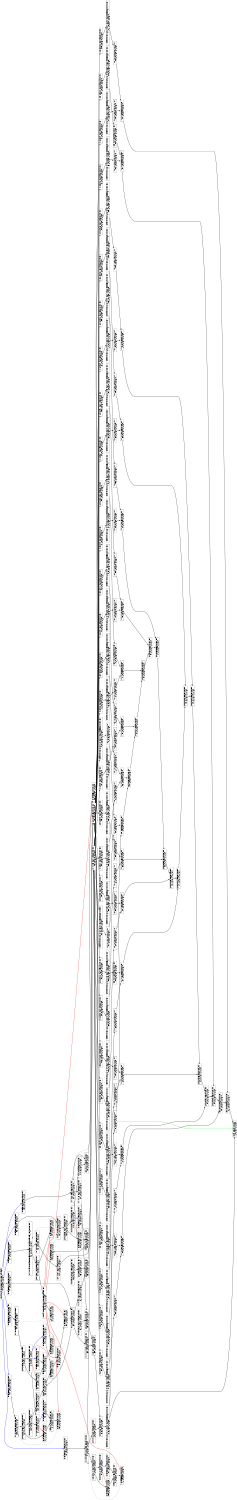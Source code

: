 digraph Region_18 {
	graph [ nslimit = "1000.0",
	orientation = landscape,
		center = true,
	page = "8.5,11",
	compound=true,
	size = "10,7.5" ] ;
"Op_172" [ fontname = "Helvetica" shape = box, label = " LOOPSTART C=0x0BB=for.cond30.preheader,
172, ASAP=-1, ALAP=-1"]
"Op_0" [ fontname = "Helvetica" shape = box, label = " phi tmp_cse_var_6.0396 BB=for.body32,
0, ASAP=-1, ALAP=-1"]
"Op_1" [ fontname = "Helvetica" shape = box, label = " add add241  C=0x1BB=for.body32,
1, ASAP=-1, ALAP=-1"]
"Op_2" [ fontname = "Helvetica" shape = box, label = " select .add241 BB=for.body32,
2, ASAP=-1, ALAP=-1"]
"Op_3" [ fontname = "Helvetica" shape = box, label = " icmp cmp242  C=0x30BB=for.body32,
3, ASAP=-1, ALAP=-1"]
"Op_4" [ fontname = "Helvetica" shape = box, label = " ashr shr45  C=0x3BB=for.body32,
4, ASAP=-1, ALAP=-1"]
"Op_5" [ fontname = "Helvetica" shape = box, label = " add add46 BB=for.body32,
5, ASAP=-1, ALAP=-1"]
"Op_6" [ fontname = "Helvetica" shape = box, label = " getelementptr arrayidx47  C=0x0 C=0xffffffffBB=for.body32,
6, ASAP=-1, ALAP=-1"]
"Op_7" [ fontname = "Helvetica" shape = box, label = " store  BB=for.body32,
7, ASAP=-1, ALAP=-1"]
"Op_8" [ fontname = "Helvetica" shape = box, label = " load manupa2 BB=for.body32,
8, ASAP=-1, ALAP=-1"]
"Op_9" [ fontname = "Helvetica" shape = box, label = " add add53 BB=for.body32,
9, ASAP=-1, ALAP=-1"]
"Op_10" [ fontname = "Helvetica" shape = box, label = " add add65 BB=for.body32,
10, ASAP=-1, ALAP=-1"]
"Op_11" [ fontname = "Helvetica" shape = box, label = " add add77 BB=for.body32,
11, ASAP=-1, ALAP=-1"]
"Op_12" [ fontname = "Helvetica" shape = box, label = " add add89 BB=for.body32,
12, ASAP=-1, ALAP=-1"]
"Op_13" [ fontname = "Helvetica" shape = box, label = " add add101 BB=for.body32,
13, ASAP=-1, ALAP=-1"]
"Op_14" [ fontname = "Helvetica" shape = box, label = " add add113 BB=for.body32,
14, ASAP=-1, ALAP=-1"]
"Op_15" [ fontname = "Helvetica" shape = box, label = " add add125 BB=for.body32,
15, ASAP=-1, ALAP=-1"]
"Op_16" [ fontname = "Helvetica" shape = box, label = " add add137 BB=for.body32,
16, ASAP=-1, ALAP=-1"]
"Op_17" [ fontname = "Helvetica" shape = box, label = " add add149 BB=for.body32,
17, ASAP=-1, ALAP=-1"]
"Op_18" [ fontname = "Helvetica" shape = box, label = " add add161 BB=for.body32,
18, ASAP=-1, ALAP=-1"]
"Op_19" [ fontname = "Helvetica" shape = box, label = " add add173 BB=for.body32,
19, ASAP=-1, ALAP=-1"]
"Op_20" [ fontname = "Helvetica" shape = box, label = " add add185 BB=for.body32,
20, ASAP=-1, ALAP=-1"]
"Op_21" [ fontname = "Helvetica" shape = box, label = " add add197 BB=for.body32,
21, ASAP=-1, ALAP=-1"]
"Op_22" [ fontname = "Helvetica" shape = box, label = " add add209 BB=for.body32,
22, ASAP=-1, ALAP=-1"]
"Op_23" [ fontname = "Helvetica" shape = box, label = " add add221 BB=for.body32,
23, ASAP=-1, ALAP=-1"]
"Op_24" [ fontname = "Helvetica" shape = box, label = " add add233 BB=for.body32,
24, ASAP=-1, ALAP=-1"]
"Op_34" [ fontname = "Helvetica" shape = box, label = " or add205  C=0xdBB=for.body32,
34, ASAP=-1, ALAP=-1"]
"Op_25" [ fontname = "Helvetica" shape = box, label = " shl mul33  C=0x4BB=for.body32,
25, ASAP=-1, ALAP=-1"]
"Op_26" [ fontname = "Helvetica" shape = box, label = " or add229  C=0xfBB=for.body32,
26, ASAP=-1, ALAP=-1"]
"Op_27" [ fontname = "Helvetica" shape = box, label = " getelementptr arrayidx230  C=0x0 C=0xffffffffBB=for.body32,
27, ASAP=-1, ALAP=-1"]
"Op_28" [ fontname = "Helvetica" shape = box, label = " load manupa34 BB=for.body32,
28, ASAP=-1, ALAP=-1"]
"Op_29" [ fontname = "Helvetica" shape = box, label = " mul mul232 BB=for.body32,
29, ASAP=-1, ALAP=-1"]
"Op_30" [ fontname = "Helvetica" shape = box, label = " or add217  C=0xeBB=for.body32,
30, ASAP=-1, ALAP=-1"]
"Op_31" [ fontname = "Helvetica" shape = box, label = " getelementptr arrayidx218  C=0x0 C=0xffffffffBB=for.body32,
31, ASAP=-1, ALAP=-1"]
"Op_32" [ fontname = "Helvetica" shape = box, label = " load manupa32 BB=for.body32,
32, ASAP=-1, ALAP=-1"]
"Op_33" [ fontname = "Helvetica" shape = box, label = " mul mul220 BB=for.body32,
33, ASAP=-1, ALAP=-1"]
"Op_58" [ fontname = "Helvetica" shape = box, label = " or add133  C=0x7BB=for.body32,
58, ASAP=-1, ALAP=-1"]
"Op_59" [ fontname = "Helvetica" shape = box, label = " getelementptr arrayidx134  C=0x0 C=0xffffffffBB=for.body32,
59, ASAP=-1, ALAP=-1"]
"Op_60" [ fontname = "Helvetica" shape = box, label = " load manupa18 BB=for.body32,
60, ASAP=-1, ALAP=-1"]
"Op_35" [ fontname = "Helvetica" shape = box, label = " getelementptr arrayidx206  C=0x0 C=0xffffffffBB=for.body32,
35, ASAP=-1, ALAP=-1"]
"Op_36" [ fontname = "Helvetica" shape = box, label = " load manupa30 BB=for.body32,
36, ASAP=-1, ALAP=-1"]
"Op_37" [ fontname = "Helvetica" shape = box, label = " mul mul208 BB=for.body32,
37, ASAP=-1, ALAP=-1"]
"Op_38" [ fontname = "Helvetica" shape = box, label = " or add193  C=0xcBB=for.body32,
38, ASAP=-1, ALAP=-1"]
"Op_39" [ fontname = "Helvetica" shape = box, label = " getelementptr arrayidx194  C=0x0 C=0xffffffffBB=for.body32,
39, ASAP=-1, ALAP=-1"]
"Op_40" [ fontname = "Helvetica" shape = box, label = " load manupa28 BB=for.body32,
40, ASAP=-1, ALAP=-1"]
"Op_41" [ fontname = "Helvetica" shape = box, label = " mul mul196 BB=for.body32,
41, ASAP=-1, ALAP=-1"]
"Op_42" [ fontname = "Helvetica" shape = box, label = " or add181  C=0xbBB=for.body32,
42, ASAP=-1, ALAP=-1"]
"Op_43" [ fontname = "Helvetica" shape = box, label = " getelementptr arrayidx182  C=0x0 C=0xffffffffBB=for.body32,
43, ASAP=-1, ALAP=-1"]
"Op_44" [ fontname = "Helvetica" shape = box, label = " load manupa26 BB=for.body32,
44, ASAP=-1, ALAP=-1"]
"Op_45" [ fontname = "Helvetica" shape = box, label = " mul mul184 BB=for.body32,
45, ASAP=-1, ALAP=-1"]
"Op_46" [ fontname = "Helvetica" shape = box, label = " or add169  C=0xaBB=for.body32,
46, ASAP=-1, ALAP=-1"]
"Op_47" [ fontname = "Helvetica" shape = box, label = " getelementptr arrayidx170  C=0x0 C=0xffffffffBB=for.body32,
47, ASAP=-1, ALAP=-1"]
"Op_48" [ fontname = "Helvetica" shape = box, label = " load manupa24 BB=for.body32,
48, ASAP=-1, ALAP=-1"]
"Op_49" [ fontname = "Helvetica" shape = box, label = " mul mul172 BB=for.body32,
49, ASAP=-1, ALAP=-1"]
"Op_50" [ fontname = "Helvetica" shape = box, label = " or add157  C=0x9BB=for.body32,
50, ASAP=-1, ALAP=-1"]
"Op_51" [ fontname = "Helvetica" shape = box, label = " getelementptr arrayidx158  C=0x0 C=0xffffffffBB=for.body32,
51, ASAP=-1, ALAP=-1"]
"Op_52" [ fontname = "Helvetica" shape = box, label = " load manupa22 BB=for.body32,
52, ASAP=-1, ALAP=-1"]
"Op_53" [ fontname = "Helvetica" shape = box, label = " mul mul160 BB=for.body32,
53, ASAP=-1, ALAP=-1"]
"Op_54" [ fontname = "Helvetica" shape = box, label = " or add145  C=0x8BB=for.body32,
54, ASAP=-1, ALAP=-1"]
"Op_55" [ fontname = "Helvetica" shape = box, label = " getelementptr arrayidx146  C=0x0 C=0xffffffffBB=for.body32,
55, ASAP=-1, ALAP=-1"]
"Op_56" [ fontname = "Helvetica" shape = box, label = " load manupa20 BB=for.body32,
56, ASAP=-1, ALAP=-1"]
"Op_57" [ fontname = "Helvetica" shape = box, label = " mul mul148 BB=for.body32,
57, ASAP=-1, ALAP=-1"]
"Op_115" [ fontname = "Helvetica" shape = box, label = " add add178  C=0xbBB=for.body32,
115, ASAP=-1, ALAP=-1"]
"Op_116" [ fontname = "Helvetica" shape = box, label = " getelementptr arrayidx179  C=0x0 C=0xffffffffBB=for.body32,
116, ASAP=-1, ALAP=-1"]
"Op_117" [ fontname = "Helvetica" shape = box, label = " load manupa25 BB=for.body32,
117, ASAP=-1, ALAP=-1"]
"Op_118" [ fontname = "Helvetica" shape = box, label = " add add166  C=0xaBB=for.body32,
118, ASAP=-1, ALAP=-1"]
"Op_119" [ fontname = "Helvetica" shape = box, label = " getelementptr arrayidx167  C=0x0 C=0xffffffffBB=for.body32,
119, ASAP=-1, ALAP=-1"]
"Op_61" [ fontname = "Helvetica" shape = box, label = " mul mul136 BB=for.body32,
61, ASAP=-1, ALAP=-1"]
"Op_62" [ fontname = "Helvetica" shape = box, label = " or add121  C=0x6BB=for.body32,
62, ASAP=-1, ALAP=-1"]
"Op_63" [ fontname = "Helvetica" shape = box, label = " getelementptr arrayidx122  C=0x0 C=0xffffffffBB=for.body32,
63, ASAP=-1, ALAP=-1"]
"Op_64" [ fontname = "Helvetica" shape = box, label = " load manupa16 BB=for.body32,
64, ASAP=-1, ALAP=-1"]
"Op_65" [ fontname = "Helvetica" shape = box, label = " mul mul124 BB=for.body32,
65, ASAP=-1, ALAP=-1"]
"Op_66" [ fontname = "Helvetica" shape = box, label = " or add109  C=0x5BB=for.body32,
66, ASAP=-1, ALAP=-1"]
"Op_67" [ fontname = "Helvetica" shape = box, label = " getelementptr arrayidx110  C=0x0 C=0xffffffffBB=for.body32,
67, ASAP=-1, ALAP=-1"]
"Op_68" [ fontname = "Helvetica" shape = box, label = " load manupa14 BB=for.body32,
68, ASAP=-1, ALAP=-1"]
"Op_69" [ fontname = "Helvetica" shape = box, label = " mul mul112 BB=for.body32,
69, ASAP=-1, ALAP=-1"]
"Op_70" [ fontname = "Helvetica" shape = box, label = " or add97  C=0x4BB=for.body32,
70, ASAP=-1, ALAP=-1"]
"Op_71" [ fontname = "Helvetica" shape = box, label = " getelementptr arrayidx98  C=0x0 C=0xffffffffBB=for.body32,
71, ASAP=-1, ALAP=-1"]
"Op_72" [ fontname = "Helvetica" shape = box, label = " load manupa12 BB=for.body32,
72, ASAP=-1, ALAP=-1"]
"Op_73" [ fontname = "Helvetica" shape = box, label = " mul mul100 BB=for.body32,
73, ASAP=-1, ALAP=-1"]
"Op_74" [ fontname = "Helvetica" shape = box, label = " or add85  C=0x3BB=for.body32,
74, ASAP=-1, ALAP=-1"]
"Op_75" [ fontname = "Helvetica" shape = box, label = " getelementptr arrayidx86  C=0x0 C=0xffffffffBB=for.body32,
75, ASAP=-1, ALAP=-1"]
"Op_76" [ fontname = "Helvetica" shape = box, label = " load manupa10 BB=for.body32,
76, ASAP=-1, ALAP=-1"]
"Op_77" [ fontname = "Helvetica" shape = box, label = " mul mul88 BB=for.body32,
77, ASAP=-1, ALAP=-1"]
"Op_78" [ fontname = "Helvetica" shape = box, label = " or add73  C=0x2BB=for.body32,
78, ASAP=-1, ALAP=-1"]
"Op_79" [ fontname = "Helvetica" shape = box, label = " getelementptr arrayidx74  C=0x0 C=0xffffffffBB=for.body32,
79, ASAP=-1, ALAP=-1"]
"Op_80" [ fontname = "Helvetica" shape = box, label = " load manupa8 BB=for.body32,
80, ASAP=-1, ALAP=-1"]
"Op_81" [ fontname = "Helvetica" shape = box, label = " mul mul76 BB=for.body32,
81, ASAP=-1, ALAP=-1"]
"Op_82" [ fontname = "Helvetica" shape = box, label = " or add61  C=0x1BB=for.body32,
82, ASAP=-1, ALAP=-1"]
"Op_83" [ fontname = "Helvetica" shape = box, label = " getelementptr arrayidx62  C=0x0 C=0xffffffffBB=for.body32,
83, ASAP=-1, ALAP=-1"]
"Op_84" [ fontname = "Helvetica" shape = box, label = " load manupa6 BB=for.body32,
84, ASAP=-1, ALAP=-1"]
"Op_85" [ fontname = "Helvetica" shape = box, label = " mul mul64 BB=for.body32,
85, ASAP=-1, ALAP=-1"]
"Op_86" [ fontname = "Helvetica" shape = box, label = " getelementptr arrayidx50  C=0x0 C=0xffffffffBB=for.body32,
86, ASAP=-1, ALAP=-1"]
"Op_87" [ fontname = "Helvetica" shape = box, label = " load manupa4 BB=for.body32,
87, ASAP=-1, ALAP=-1"]
"Op_88" [ fontname = "Helvetica" shape = box, label = " mul mul52 BB=for.body32,
88, ASAP=-1, ALAP=-1"]
"Op_89" [ fontname = "Helvetica" shape = box, label = " phi tmp_cse_var_5.0395 BB=for.body32,
89, ASAP=-1, ALAP=-1"]
"Op_90" [ fontname = "Helvetica" shape = box, label = " add add256  C=0x1BB=for.body32,
90, ASAP=-1, ALAP=-1"]
"Op_91" [ fontname = "Helvetica" shape = box, label = " select .add256 BB=for.body32,
91, ASAP=-1, ALAP=-1"]
"Op_92" [ fontname = "Helvetica" shape = box, label = " icmp cmp257  C=0xf0BB=for.body32,
92, ASAP=-1, ALAP=-1"]
"Op_93" [ fontname = "Helvetica" shape = box, label = " select .i_48.1 BB=for.body32,
93, ASAP=-1, ALAP=-1"]
"Op_94" [ fontname = "Helvetica" shape = box, label = " or manupa35 BB=for.body32,
94, ASAP=-1, ALAP=-1"]
"Op_95" [ fontname = "Helvetica" shape = box, label = " select .c48.1 BB=for.body32,
95, ASAP=-1, ALAP=-1"]
"Op_96" [ fontname = "Helvetica" shape = box, label = " phi w_inner_h_fused_oc_fused_rh_fused_rw_outer_fused.0394 BB=for.body32,
96, ASAP=-1, ALAP=-1"]
"Op_97" [ fontname = "Helvetica" shape = box, label = " add inc264  C=0x1BB=for.body32,
97, ASAP=-1, ALAP=-1"]
"Op_98" [ fontname = "Helvetica" shape = box, label = " icmp exitcond398  C=0x2c10BB=for.body32,
98, ASAP=-1, ALAP=-1"]
"Op_99" [ fontname = "Helvetica" shape = box, label = " br  BB=for.body32,
99, ASAP=-1, ALAP=-1"]
"Op_100" [ fontname = "Helvetica" shape = box, label = " shl and  C=0x4BB=for.body32,
100, ASAP=-1, ALAP=-1"]
"Op_101" [ fontname = "Helvetica" shape = box, label = " and mul37  C=0x70BB=for.body32,
101, ASAP=-1, ALAP=-1"]
"Op_102" [ fontname = "Helvetica" shape = box, label = " add add39 BB=for.body32,
102, ASAP=-1, ALAP=-1"]
"Op_103" [ fontname = "Helvetica" shape = box, label = " add add226  C=0xfBB=for.body32,
103, ASAP=-1, ALAP=-1"]
"Op_104" [ fontname = "Helvetica" shape = box, label = " getelementptr arrayidx227  C=0x0 C=0xffffffffBB=for.body32,
104, ASAP=-1, ALAP=-1"]
"Op_105" [ fontname = "Helvetica" shape = box, label = " load manupa33 BB=for.body32,
105, ASAP=-1, ALAP=-1"]
"Op_106" [ fontname = "Helvetica" shape = box, label = " add add214  C=0xeBB=for.body32,
106, ASAP=-1, ALAP=-1"]
"Op_107" [ fontname = "Helvetica" shape = box, label = " getelementptr arrayidx215  C=0x0 C=0xffffffffBB=for.body32,
107, ASAP=-1, ALAP=-1"]
"Op_108" [ fontname = "Helvetica" shape = box, label = " load manupa31 BB=for.body32,
108, ASAP=-1, ALAP=-1"]
"Op_109" [ fontname = "Helvetica" shape = box, label = " add add202  C=0xdBB=for.body32,
109, ASAP=-1, ALAP=-1"]
"Op_110" [ fontname = "Helvetica" shape = box, label = " getelementptr arrayidx203  C=0x0 C=0xffffffffBB=for.body32,
110, ASAP=-1, ALAP=-1"]
"Op_111" [ fontname = "Helvetica" shape = box, label = " load manupa29 BB=for.body32,
111, ASAP=-1, ALAP=-1"]
"Op_112" [ fontname = "Helvetica" shape = box, label = " add add190  C=0xcBB=for.body32,
112, ASAP=-1, ALAP=-1"]
"Op_113" [ fontname = "Helvetica" shape = box, label = " getelementptr arrayidx191  C=0x0 C=0xffffffffBB=for.body32,
113, ASAP=-1, ALAP=-1"]
"Op_114" [ fontname = "Helvetica" shape = box, label = " load manupa27 BB=for.body32,
114, ASAP=-1, ALAP=-1"]
"Op_120" [ fontname = "Helvetica" shape = box, label = " load manupa23 BB=for.body32,
120, ASAP=-1, ALAP=-1"]
"Op_121" [ fontname = "Helvetica" shape = box, label = " add add154  C=0x9BB=for.body32,
121, ASAP=-1, ALAP=-1"]
"Op_122" [ fontname = "Helvetica" shape = box, label = " getelementptr arrayidx155  C=0x0 C=0xffffffffBB=for.body32,
122, ASAP=-1, ALAP=-1"]
"Op_123" [ fontname = "Helvetica" shape = box, label = " load manupa21 BB=for.body32,
123, ASAP=-1, ALAP=-1"]
"Op_124" [ fontname = "Helvetica" shape = box, label = " add add142  C=0x8BB=for.body32,
124, ASAP=-1, ALAP=-1"]
"Op_125" [ fontname = "Helvetica" shape = box, label = " getelementptr arrayidx143  C=0x0 C=0xffffffffBB=for.body32,
125, ASAP=-1, ALAP=-1"]
"Op_126" [ fontname = "Helvetica" shape = box, label = " load manupa19 BB=for.body32,
126, ASAP=-1, ALAP=-1"]
"Op_127" [ fontname = "Helvetica" shape = box, label = " add add130  C=0x7BB=for.body32,
127, ASAP=-1, ALAP=-1"]
"Op_128" [ fontname = "Helvetica" shape = box, label = " getelementptr arrayidx131  C=0x0 C=0xffffffffBB=for.body32,
128, ASAP=-1, ALAP=-1"]
"Op_129" [ fontname = "Helvetica" shape = box, label = " load manupa17 BB=for.body32,
129, ASAP=-1, ALAP=-1"]
"Op_130" [ fontname = "Helvetica" shape = box, label = " add add118  C=0x6BB=for.body32,
130, ASAP=-1, ALAP=-1"]
"Op_131" [ fontname = "Helvetica" shape = box, label = " getelementptr arrayidx119  C=0x0 C=0xffffffffBB=for.body32,
131, ASAP=-1, ALAP=-1"]
"Op_132" [ fontname = "Helvetica" shape = box, label = " load manupa15 BB=for.body32,
132, ASAP=-1, ALAP=-1"]
"Op_133" [ fontname = "Helvetica" shape = box, label = " add add106  C=0x5BB=for.body32,
133, ASAP=-1, ALAP=-1"]
"Op_134" [ fontname = "Helvetica" shape = box, label = " getelementptr arrayidx107  C=0x0 C=0xffffffffBB=for.body32,
134, ASAP=-1, ALAP=-1"]
"Op_135" [ fontname = "Helvetica" shape = box, label = " load manupa13 BB=for.body32,
135, ASAP=-1, ALAP=-1"]
"Op_136" [ fontname = "Helvetica" shape = box, label = " add add94  C=0x4BB=for.body32,
136, ASAP=-1, ALAP=-1"]
"Op_137" [ fontname = "Helvetica" shape = box, label = " getelementptr arrayidx95  C=0x0 C=0xffffffffBB=for.body32,
137, ASAP=-1, ALAP=-1"]
"Op_138" [ fontname = "Helvetica" shape = box, label = " load manupa11 BB=for.body32,
138, ASAP=-1, ALAP=-1"]
"Op_139" [ fontname = "Helvetica" shape = box, label = " add add82  C=0x3BB=for.body32,
139, ASAP=-1, ALAP=-1"]
"Op_140" [ fontname = "Helvetica" shape = box, label = " getelementptr arrayidx83  C=0x0 C=0xffffffffBB=for.body32,
140, ASAP=-1, ALAP=-1"]
"Op_141" [ fontname = "Helvetica" shape = box, label = " load manupa9 BB=for.body32,
141, ASAP=-1, ALAP=-1"]
"Op_142" [ fontname = "Helvetica" shape = box, label = " add add70  C=0x2BB=for.body32,
142, ASAP=-1, ALAP=-1"]
"Op_143" [ fontname = "Helvetica" shape = box, label = " getelementptr arrayidx71  C=0x0 C=0xffffffffBB=for.body32,
143, ASAP=-1, ALAP=-1"]
"Op_144" [ fontname = "Helvetica" shape = box, label = " load manupa7 BB=for.body32,
144, ASAP=-1, ALAP=-1"]
"Op_145" [ fontname = "Helvetica" shape = box, label = " add add58  C=0x1BB=for.body32,
145, ASAP=-1, ALAP=-1"]
"Op_146" [ fontname = "Helvetica" shape = box, label = " getelementptr arrayidx59  C=0x0 C=0xffffffffBB=for.body32,
146, ASAP=-1, ALAP=-1"]
"Op_147" [ fontname = "Helvetica" shape = box, label = " load manupa5 BB=for.body32,
147, ASAP=-1, ALAP=-1"]
"Op_148" [ fontname = "Helvetica" shape = box, label = " getelementptr arrayidx48  C=0x0 C=0xffffffffBB=for.body32,
148, ASAP=-1, ALAP=-1"]
"Op_149" [ fontname = "Helvetica" shape = box, label = " load manupa3 BB=for.body32,
149, ASAP=-1, ALAP=-1"]
"Op_150" [ fontname = "Helvetica" shape = box, label = " phi i_48.0393 BB=for.body32,
150, ASAP=-1, ALAP=-1"]
"Op_151" [ fontname = "Helvetica" shape = box, label = " add i_48.1 BB=for.body32,
151, ASAP=-1, ALAP=-1"]
"Op_152" [ fontname = "Helvetica" shape = box, label = " mul mul40  C=0x468BB=for.body32,
152, ASAP=-1, ALAP=-1"]
"Op_153" [ fontname = "Helvetica" shape = box, label = " add add44 BB=for.body32,
153, ASAP=-1, ALAP=-1"]
"Op_154" [ fontname = "Helvetica" shape = box, label = " mul mul34  C=0x13bBB=for.body32,
154, ASAP=-1, ALAP=-1"]
"Op_155" [ fontname = "Helvetica" shape = box, label = " add add38 BB=for.body32,
155, ASAP=-1, ALAP=-1"]
"Op_156" [ fontname = "Helvetica" shape = box, label = " phi c48.0392 BB=for.body32,
156, ASAP=-1, ALAP=-1"]
"Op_157" [ fontname = "Helvetica" shape = box, label = " add add248  C=0x1BB=for.body32,
157, ASAP=-1, ALAP=-1"]
"Op_158" [ fontname = "Helvetica" shape = box, label = " icmp cmp249  C=0x30BB=for.body32,
158, ASAP=-1, ALAP=-1"]
"Op_159" [ fontname = "Helvetica" shape = box, label = " zext inc252 BB=for.body32,
159, ASAP=-1, ALAP=-1"]
"Op_160" [ fontname = "Helvetica" shape = box, label = " phi i_240.0391 BB=for.body32,
160, ASAP=-1, ALAP=-1"]
"Op_161" [ fontname = "Helvetica" shape = box, label = " add i_240.1 BB=for.body32,
161, ASAP=-1, ALAP=-1"]
"Op_162" [ fontname = "Helvetica" shape = box, label = " mul mul43  C=0x6BB=for.body32,
162, ASAP=-1, ALAP=-1"]
"Op_163" [ fontname = "Helvetica" shape = box, label = " add add42 BB=for.body32,
163, ASAP=-1, ALAP=-1"]
"Op_164" [ fontname = "Helvetica" shape = box, label = " OutLoopLOAD C=0x-1BB=for.body32,
164, ASAP=-1, ALAP=-1"]
"Op_165" [ fontname = "Helvetica" shape = box, label = " add add36 BB=for.body32,
165, ASAP=-1, ALAP=-1"]
"Op_166" [ fontname = "Helvetica" shape = box, label = " OutLoopLOAD C=0x-1BB=for.body32,
166, ASAP=-1, ALAP=-1"]
"Op_167" [ fontname = "Helvetica" shape = box, label = " phi c240.0390 BB=for.body32,
167, ASAP=-1, ALAP=-1"]
"Op_168" [ fontname = "Helvetica" shape = box, label = " add add236  C=0x1BB=for.body32,
168, ASAP=-1, ALAP=-1"]
"Op_169" [ fontname = "Helvetica" shape = box, label = " select c240.1 BB=for.body32,
169, ASAP=-1, ALAP=-1"]
"Op_170" [ fontname = "Helvetica" shape = box, label = " icmp cmp237  C=0xf0BB=for.body32,
170, ASAP=-1, ALAP=-1"]
"Op_171" [ fontname = "Helvetica" shape = box, label = " zext inc239 BB=for.body32,
171, ASAP=-1, ALAP=-1"]
"Op_180" [ fontname = "Helvetica" shape = box, label = " CMERGEBB=for.body32,
180, ASAP=-1, ALAP=-1"]
"Op_181" [ fontname = "Helvetica" shape = box, label = " CMERGE C=0x0BB=for.body32,
181, ASAP=-1, ALAP=-1"]
"Op_182" [ fontname = "Helvetica" shape = box, label = " CMERGEBB=for.body32,
182, ASAP=-1, ALAP=-1"]
"Op_183" [ fontname = "Helvetica" shape = box, label = " CMERGE C=0x0BB=for.body32,
183, ASAP=-1, ALAP=-1"]
"Op_173" [ fontname = "Helvetica" shape = box, label = " CMERGE C=0x0BB=for.body32,
173, ASAP=-1, ALAP=-1"]
"Op_174" [ fontname = "Helvetica" shape = box, label = " CMERGEBB=for.body32,
174, ASAP=-1, ALAP=-1"]
"Op_175" [ fontname = "Helvetica" shape = box, label = " CMERGE C=0x0BB=for.body32,
175, ASAP=-1, ALAP=-1"]
"Op_176" [ fontname = "Helvetica" shape = box, label = " CMERGEBB=for.body32,
176, ASAP=-1, ALAP=-1"]
"Op_177" [ fontname = "Helvetica" shape = box, label = " CMERGE C=0x0BB=for.body32,
177, ASAP=-1, ALAP=-1"]
"Op_178" [ fontname = "Helvetica" shape = box, label = " CMERGEBB=for.body32,
178, ASAP=-1, ALAP=-1"]
"Op_179" [ fontname = "Helvetica" shape = box, label = " CMERGE C=0x0BB=for.body32,
179, ASAP=-1, ALAP=-1"]
"Op_184" [ fontname = "Helvetica" shape = box, label = " CMERGEBB=for.body32,
184, ASAP=-1, ALAP=-1"]
"Op_185" [ fontname = "Helvetica" shape = box, label = " CMERGE C=0x0BB=for.body32,
185, ASAP=-1, ALAP=-1"]
"Op_186" [ fontname = "Helvetica" shape = box, label = " CMERGEBB=for.body32,
186, ASAP=-1, ALAP=-1"]
"Op_192" [ fontname = "Helvetica" shape = box, label = " CMERGEBB=for.body32,
192, ASAP=-1, ALAP=-1"]
"Op_193" [ fontname = "Helvetica" shape = box, label = " CMERGE C=0x0BB=for.body32,
193, ASAP=-1, ALAP=-1"]
"Op_194" [ fontname = "Helvetica" shape = box, label = " CMERGEBB=for.body32,
194, ASAP=-1, ALAP=-1"]
"Op_195" [ fontname = "Helvetica" shape = box, label = " CMERGE C=0x0BB=for.body32,
195, ASAP=-1, ALAP=-1"]
"Op_196" [ fontname = "Helvetica" shape = box, label = " CMERGEBB=for.body32,
196, ASAP=-1, ALAP=-1"]
"Op_187" [ fontname = "Helvetica" shape = box, label = " CMERGE C=0x0BB=for.body32,
187, ASAP=-1, ALAP=-1"]
"Op_188" [ fontname = "Helvetica" shape = box, label = " CMERGEBB=for.body32,
188, ASAP=-1, ALAP=-1"]
"Op_189" [ fontname = "Helvetica" shape = box, label = " CMERGE C=0x0BB=for.body32,
189, ASAP=-1, ALAP=-1"]
"Op_190" [ fontname = "Helvetica" shape = box, label = " CMERGEBB=for.body32,
190, ASAP=-1, ALAP=-1"]
"Op_191" [ fontname = "Helvetica" shape = box, label = " CMERGE C=0x0BB=for.body32,
191, ASAP=-1, ALAP=-1"]
"Op_0" -> "Op_1" [style = bold, color = black];
"Op_0" -> "Op_4" [style = bold, color = black];
"Op_0" -> "Op_25" [style = bold, color = black];
"Op_1" -> "Op_3" [style = bold, color = black];
"Op_1" -> "Op_188" [style = bold, color = black];
"Op_2" -> "Op_174" [style = bold, color = black];
"Op_3" -> "Op_187" [style = bold, color = blue];
"Op_3" -> "Op_188" [style = bold, color = red];
"Op_4" -> "Op_5" [style = bold, color = black];
"Op_5" -> "Op_6" [style = bold, color = black];
"Op_6" -> "Op_7" [style = bold, color = black];
"Op_6" -> "Op_8" [style = bold, color = black];
"Op_8" -> "Op_9" [style = bold, color = black];
"Op_8" -> "Op_7"[style = bold, color = green];
"Op_9" -> "Op_10" [style = bold, color = black];
"Op_10" -> "Op_11" [style = bold, color = black];
"Op_11" -> "Op_12" [style = bold, color = black];
"Op_12" -> "Op_13" [style = bold, color = black];
"Op_13" -> "Op_14" [style = bold, color = black];
"Op_14" -> "Op_15" [style = bold, color = black];
"Op_15" -> "Op_16" [style = bold, color = black];
"Op_16" -> "Op_17" [style = bold, color = black];
"Op_17" -> "Op_18" [style = bold, color = black];
"Op_18" -> "Op_19" [style = bold, color = black];
"Op_19" -> "Op_20" [style = bold, color = black];
"Op_20" -> "Op_21" [style = bold, color = black];
"Op_21" -> "Op_22" [style = bold, color = black];
"Op_22" -> "Op_23" [style = bold, color = black];
"Op_23" -> "Op_24" [style = bold, color = black];
"Op_24" -> "Op_7" [style = bold, color = black];
"Op_25" -> "Op_26" [style = bold, color = black];
"Op_25" -> "Op_30" [style = bold, color = black];
"Op_25" -> "Op_34" [style = bold, color = black];
"Op_25" -> "Op_38" [style = bold, color = black];
"Op_25" -> "Op_42" [style = bold, color = black];
"Op_25" -> "Op_46" [style = bold, color = black];
"Op_25" -> "Op_50" [style = bold, color = black];
"Op_25" -> "Op_54" [style = bold, color = black];
"Op_25" -> "Op_58" [style = bold, color = black];
"Op_25" -> "Op_62" [style = bold, color = black];
"Op_25" -> "Op_66" [style = bold, color = black];
"Op_25" -> "Op_70" [style = bold, color = black];
"Op_25" -> "Op_74" [style = bold, color = black];
"Op_25" -> "Op_78" [style = bold, color = black];
"Op_25" -> "Op_82" [style = bold, color = black];
"Op_25" -> "Op_86" [style = bold, color = black];
"Op_26" -> "Op_27" [style = bold, color = black];
"Op_27" -> "Op_28" [style = bold, color = black];
"Op_28" -> "Op_29" [style = bold, color = black];
"Op_29" -> "Op_24" [style = bold, color = black];
"Op_30" -> "Op_31" [style = bold, color = black];
"Op_31" -> "Op_32" [style = bold, color = black];
"Op_32" -> "Op_33" [style = bold, color = black];
"Op_33" -> "Op_23" [style = bold, color = black];
"Op_34" -> "Op_35" [style = bold, color = black];
"Op_35" -> "Op_36" [style = bold, color = black];
"Op_36" -> "Op_37" [style = bold, color = black];
"Op_37" -> "Op_22" [style = bold, color = black];
"Op_38" -> "Op_39" [style = bold, color = black];
"Op_39" -> "Op_40" [style = bold, color = black];
"Op_40" -> "Op_41" [style = bold, color = black];
"Op_41" -> "Op_21" [style = bold, color = black];
"Op_42" -> "Op_43" [style = bold, color = black];
"Op_43" -> "Op_44" [style = bold, color = black];
"Op_44" -> "Op_45" [style = bold, color = black];
"Op_45" -> "Op_20" [style = bold, color = black];
"Op_46" -> "Op_47" [style = bold, color = black];
"Op_47" -> "Op_48" [style = bold, color = black];
"Op_48" -> "Op_49" [style = bold, color = black];
"Op_49" -> "Op_19" [style = bold, color = black];
"Op_50" -> "Op_51" [style = bold, color = black];
"Op_51" -> "Op_52" [style = bold, color = black];
"Op_52" -> "Op_53" [style = bold, color = black];
"Op_53" -> "Op_18" [style = bold, color = black];
"Op_54" -> "Op_55" [style = bold, color = black];
"Op_55" -> "Op_56" [style = bold, color = black];
"Op_56" -> "Op_57" [style = bold, color = black];
"Op_57" -> "Op_17" [style = bold, color = black];
"Op_58" -> "Op_59" [style = bold, color = black];
"Op_59" -> "Op_60" [style = bold, color = black];
"Op_60" -> "Op_61" [style = bold, color = black];
"Op_61" -> "Op_16" [style = bold, color = black];
"Op_62" -> "Op_63" [style = bold, color = black];
"Op_63" -> "Op_64" [style = bold, color = black];
"Op_64" -> "Op_65" [style = bold, color = black];
"Op_65" -> "Op_15" [style = bold, color = black];
"Op_66" -> "Op_67" [style = bold, color = black];
"Op_67" -> "Op_68" [style = bold, color = black];
"Op_68" -> "Op_69" [style = bold, color = black];
"Op_69" -> "Op_14" [style = bold, color = black];
"Op_70" -> "Op_71" [style = bold, color = black];
"Op_71" -> "Op_72" [style = bold, color = black];
"Op_72" -> "Op_73" [style = bold, color = black];
"Op_73" -> "Op_13" [style = bold, color = black];
"Op_74" -> "Op_75" [style = bold, color = black];
"Op_75" -> "Op_76" [style = bold, color = black];
"Op_76" -> "Op_77" [style = bold, color = black];
"Op_77" -> "Op_12" [style = bold, color = black];
"Op_78" -> "Op_79" [style = bold, color = black];
"Op_79" -> "Op_80" [style = bold, color = black];
"Op_80" -> "Op_81" [style = bold, color = black];
"Op_81" -> "Op_11" [style = bold, color = black];
"Op_82" -> "Op_83" [style = bold, color = black];
"Op_83" -> "Op_84" [style = bold, color = black];
"Op_84" -> "Op_85" [style = bold, color = black];
"Op_85" -> "Op_10" [style = bold, color = black];
"Op_86" -> "Op_87" [style = bold, color = black];
"Op_87" -> "Op_88" [style = bold, color = black];
"Op_88" -> "Op_9" [style = bold, color = black];
"Op_89" -> "Op_90" [style = bold, color = black];
"Op_90" -> "Op_92" [style = bold, color = black];
"Op_90" -> "Op_190" [style = bold, color = black];
"Op_91" -> "Op_176" [style = bold, color = black];
"Op_92" -> "Op_94" [style = bold, color = black];
"Op_92" -> "Op_189" [style = bold, color = blue];
"Op_92" -> "Op_190" [style = bold, color = red];
"Op_92" -> "Op_191" [style = bold, color = blue];
"Op_92" -> "Op_192" [style = bold, color = red];
"Op_93" -> "Op_180" [style = bold, color = black];
"Op_94" -> "Op_193" [style = bold, color = blue];
"Op_94" -> "Op_194" [style = bold, color = red];
"Op_95" -> "Op_182" [style = bold, color = black];
"Op_96" -> "Op_97" [style = bold, color = black];
"Op_96" -> "Op_100" [style = bold, color = black];
"Op_97" -> "Op_98" [style = bold, color = black];
"Op_97" -> "Op_178" [style = bold, color = black];
"Op_98" -> "Op_99" [style = bold, color = black];
"Op_98" -> "Op_174" [style = bold, color = red];
"Op_98" -> "Op_176" [style = bold, color = red];
"Op_98" -> "Op_178" [style = bold, color = red];
"Op_98" -> "Op_180" [style = bold, color = red];
"Op_98" -> "Op_182" [style = bold, color = red];
"Op_98" -> "Op_184" [style = bold, color = red];
"Op_98" -> "Op_186" [style = bold, color = red];
"Op_100" -> "Op_101" [style = bold, color = black];
"Op_101" -> "Op_102" [style = bold, color = black];
"Op_102" -> "Op_103" [style = bold, color = black];
"Op_102" -> "Op_106" [style = bold, color = black];
"Op_102" -> "Op_109" [style = bold, color = black];
"Op_102" -> "Op_112" [style = bold, color = black];
"Op_102" -> "Op_115" [style = bold, color = black];
"Op_102" -> "Op_118" [style = bold, color = black];
"Op_102" -> "Op_121" [style = bold, color = black];
"Op_102" -> "Op_124" [style = bold, color = black];
"Op_102" -> "Op_127" [style = bold, color = black];
"Op_102" -> "Op_130" [style = bold, color = black];
"Op_102" -> "Op_133" [style = bold, color = black];
"Op_102" -> "Op_136" [style = bold, color = black];
"Op_102" -> "Op_139" [style = bold, color = black];
"Op_102" -> "Op_142" [style = bold, color = black];
"Op_102" -> "Op_145" [style = bold, color = black];
"Op_102" -> "Op_148" [style = bold, color = black];
"Op_103" -> "Op_104" [style = bold, color = black];
"Op_104" -> "Op_105" [style = bold, color = black];
"Op_105" -> "Op_29" [style = bold, color = black];
"Op_106" -> "Op_107" [style = bold, color = black];
"Op_107" -> "Op_108" [style = bold, color = black];
"Op_108" -> "Op_33" [style = bold, color = black];
"Op_109" -> "Op_110" [style = bold, color = black];
"Op_110" -> "Op_111" [style = bold, color = black];
"Op_111" -> "Op_37" [style = bold, color = black];
"Op_112" -> "Op_113" [style = bold, color = black];
"Op_113" -> "Op_114" [style = bold, color = black];
"Op_114" -> "Op_41" [style = bold, color = black];
"Op_115" -> "Op_116" [style = bold, color = black];
"Op_116" -> "Op_117" [style = bold, color = black];
"Op_117" -> "Op_45" [style = bold, color = black];
"Op_118" -> "Op_119" [style = bold, color = black];
"Op_119" -> "Op_120" [style = bold, color = black];
"Op_120" -> "Op_49" [style = bold, color = black];
"Op_121" -> "Op_122" [style = bold, color = black];
"Op_122" -> "Op_123" [style = bold, color = black];
"Op_123" -> "Op_53" [style = bold, color = black];
"Op_124" -> "Op_125" [style = bold, color = black];
"Op_125" -> "Op_126" [style = bold, color = black];
"Op_126" -> "Op_57" [style = bold, color = black];
"Op_127" -> "Op_128" [style = bold, color = black];
"Op_128" -> "Op_129" [style = bold, color = black];
"Op_129" -> "Op_61" [style = bold, color = black];
"Op_130" -> "Op_131" [style = bold, color = black];
"Op_131" -> "Op_132" [style = bold, color = black];
"Op_132" -> "Op_65" [style = bold, color = black];
"Op_133" -> "Op_134" [style = bold, color = black];
"Op_134" -> "Op_135" [style = bold, color = black];
"Op_135" -> "Op_69" [style = bold, color = black];
"Op_136" -> "Op_137" [style = bold, color = black];
"Op_137" -> "Op_138" [style = bold, color = black];
"Op_138" -> "Op_73" [style = bold, color = black];
"Op_139" -> "Op_140" [style = bold, color = black];
"Op_140" -> "Op_141" [style = bold, color = black];
"Op_141" -> "Op_77" [style = bold, color = black];
"Op_142" -> "Op_143" [style = bold, color = black];
"Op_143" -> "Op_144" [style = bold, color = black];
"Op_144" -> "Op_81" [style = bold, color = black];
"Op_145" -> "Op_146" [style = bold, color = black];
"Op_146" -> "Op_147" [style = bold, color = black];
"Op_147" -> "Op_85" [style = bold, color = black];
"Op_148" -> "Op_149" [style = bold, color = black];
"Op_149" -> "Op_88" [style = bold, color = black];
"Op_150" -> "Op_151" [style = bold, color = black];
"Op_150" -> "Op_152" [style = bold, color = black];
"Op_150" -> "Op_154" [style = bold, color = black];
"Op_151" -> "Op_192" [style = bold, color = black];
"Op_152" -> "Op_153" [style = bold, color = black];
"Op_153" -> "Op_5" [style = bold, color = black];
"Op_154" -> "Op_155" [style = bold, color = black];
"Op_155" -> "Op_102" [style = bold, color = black];
"Op_156" -> "Op_157" [style = bold, color = black];
"Op_157" -> "Op_158" [style = bold, color = black];
"Op_157" -> "Op_194" [style = bold, color = black];
"Op_158" -> "Op_94" [style = bold, color = black];
"Op_158" -> "Op_159" [style = bold, color = black];
"Op_159" -> "Op_151" [style = bold, color = black];
"Op_160" -> "Op_161" [style = bold, color = black];
"Op_160" -> "Op_162" [style = bold, color = black];
"Op_160" -> "Op_165" [style = bold, color = black];
"Op_161" -> "Op_184" [style = bold, color = black];
"Op_162" -> "Op_163" [style = bold, color = black];
"Op_163" -> "Op_153" [style = bold, color = black];
"Op_164" -> "Op_163" [style = bold, color = black];
"Op_165" -> "Op_155" [style = bold, color = black];
"Op_166" -> "Op_165" [style = bold, color = black];
"Op_167" -> "Op_168" [style = bold, color = black];
"Op_168" -> "Op_170" [style = bold, color = black];
"Op_168" -> "Op_196" [style = bold, color = black];
"Op_169" -> "Op_186" [style = bold, color = black];
"Op_170" -> "Op_171" [style = bold, color = black];
"Op_170" -> "Op_195" [style = bold, color = blue];
"Op_170" -> "Op_196" [style = bold, color = red];
"Op_171" -> "Op_161" [style = bold, color = black];
"Op_172" -> "Op_173" [style = bold, color = blue];
"Op_172" -> "Op_175" [style = bold, color = blue];
"Op_172" -> "Op_177" [style = bold, color = blue];
"Op_172" -> "Op_179" [style = bold, color = blue];
"Op_172" -> "Op_181" [style = bold, color = blue];
"Op_172" -> "Op_183" [style = bold, color = blue];
"Op_172" -> "Op_185" [style = bold, color = blue];
"Op_173" -> "Op_0" [style = bold, color = black];
"Op_174" -> "Op_0" [style = dashed, color = black];
"Op_175" -> "Op_89" [style = bold, color = black];
"Op_176" -> "Op_89" [style = dashed, color = black];
"Op_177" -> "Op_96" [style = bold, color = black];
"Op_178" -> "Op_96" [style = dashed, color = black];
"Op_179" -> "Op_150" [style = bold, color = black];
"Op_180" -> "Op_150" [style = dashed, color = black];
"Op_181" -> "Op_156" [style = bold, color = black];
"Op_182" -> "Op_156" [style = dashed, color = black];
"Op_183" -> "Op_160" [style = bold, color = black];
"Op_184" -> "Op_160" [style = dashed, color = black];
"Op_185" -> "Op_167" [style = bold, color = black];
"Op_186" -> "Op_167" [style = dashed, color = black];
"Op_187" -> "Op_2" [style = bold, color = black];
"Op_188" -> "Op_2" [style = bold, color = black];
"Op_189" -> "Op_91" [style = bold, color = black];
"Op_190" -> "Op_91" [style = bold, color = black];
"Op_191" -> "Op_93" [style = bold, color = black];
"Op_192" -> "Op_93" [style = bold, color = black];
"Op_193" -> "Op_95" [style = bold, color = black];
"Op_194" -> "Op_95" [style = bold, color = black];
"Op_195" -> "Op_169" [style = bold, color = black];
"Op_196" -> "Op_169" [style = bold, color = black];
}
